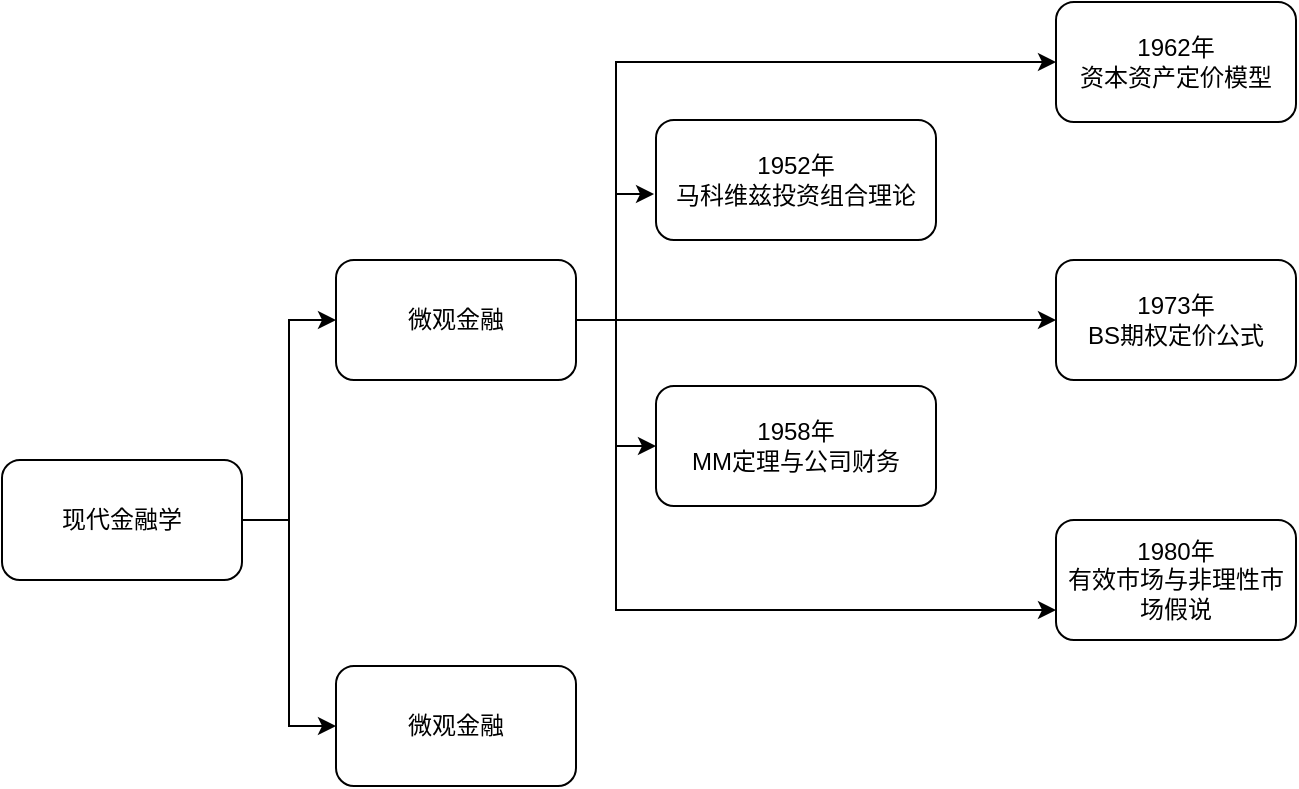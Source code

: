 <mxfile version="21.0.2" type="device"><diagram name="第 1 页" id="4G02EuiiZTex7ks-eswq"><mxGraphModel dx="1434" dy="803" grid="0" gridSize="10" guides="1" tooltips="1" connect="1" arrows="1" fold="1" page="1" pageScale="1" pageWidth="827" pageHeight="1169" math="0" shadow="0"><root><mxCell id="0"/><mxCell id="1" parent="0"/><mxCell id="1m_F_h_63mM4Fgvji5gH-7" style="edgeStyle=orthogonalEdgeStyle;rounded=0;orthogonalLoop=1;jettySize=auto;html=1;exitX=1;exitY=0.5;exitDx=0;exitDy=0;entryX=0;entryY=0.5;entryDx=0;entryDy=0;" edge="1" parent="1" source="1m_F_h_63mM4Fgvji5gH-1" target="1m_F_h_63mM4Fgvji5gH-2"><mxGeometry relative="1" as="geometry"/></mxCell><mxCell id="1m_F_h_63mM4Fgvji5gH-8" style="edgeStyle=orthogonalEdgeStyle;rounded=0;orthogonalLoop=1;jettySize=auto;html=1;exitX=1;exitY=0.5;exitDx=0;exitDy=0;entryX=0;entryY=0.5;entryDx=0;entryDy=0;" edge="1" parent="1" source="1m_F_h_63mM4Fgvji5gH-1" target="1m_F_h_63mM4Fgvji5gH-3"><mxGeometry relative="1" as="geometry"/></mxCell><mxCell id="1m_F_h_63mM4Fgvji5gH-1" value="现代金融学" style="rounded=1;whiteSpace=wrap;html=1;" vertex="1" parent="1"><mxGeometry x="33" y="317" width="120" height="60" as="geometry"/></mxCell><mxCell id="1m_F_h_63mM4Fgvji5gH-15" style="edgeStyle=orthogonalEdgeStyle;rounded=0;orthogonalLoop=1;jettySize=auto;html=1;exitX=1;exitY=0.5;exitDx=0;exitDy=0;entryX=0;entryY=0.5;entryDx=0;entryDy=0;" edge="1" parent="1" source="1m_F_h_63mM4Fgvji5gH-2" target="1m_F_h_63mM4Fgvji5gH-12"><mxGeometry relative="1" as="geometry"/></mxCell><mxCell id="1m_F_h_63mM4Fgvji5gH-19" style="edgeStyle=orthogonalEdgeStyle;rounded=0;orthogonalLoop=1;jettySize=auto;html=1;exitX=1;exitY=0.5;exitDx=0;exitDy=0;entryX=0;entryY=0.5;entryDx=0;entryDy=0;" edge="1" parent="1" source="1m_F_h_63mM4Fgvji5gH-2" target="1m_F_h_63mM4Fgvji5gH-10"><mxGeometry relative="1" as="geometry"><Array as="points"><mxPoint x="340" y="247"/><mxPoint x="340" y="118"/></Array></mxGeometry></mxCell><mxCell id="1m_F_h_63mM4Fgvji5gH-21" style="edgeStyle=orthogonalEdgeStyle;rounded=0;orthogonalLoop=1;jettySize=auto;html=1;exitX=1;exitY=0.5;exitDx=0;exitDy=0;entryX=-0.007;entryY=0.617;entryDx=0;entryDy=0;entryPerimeter=0;" edge="1" parent="1" source="1m_F_h_63mM4Fgvji5gH-2" target="1m_F_h_63mM4Fgvji5gH-9"><mxGeometry relative="1" as="geometry"/></mxCell><mxCell id="1m_F_h_63mM4Fgvji5gH-22" style="edgeStyle=orthogonalEdgeStyle;rounded=0;orthogonalLoop=1;jettySize=auto;html=1;exitX=1;exitY=0.5;exitDx=0;exitDy=0;entryX=0;entryY=0.5;entryDx=0;entryDy=0;" edge="1" parent="1" source="1m_F_h_63mM4Fgvji5gH-2" target="1m_F_h_63mM4Fgvji5gH-14"><mxGeometry relative="1" as="geometry"/></mxCell><mxCell id="1m_F_h_63mM4Fgvji5gH-23" style="edgeStyle=orthogonalEdgeStyle;rounded=0;orthogonalLoop=1;jettySize=auto;html=1;exitX=1;exitY=0.5;exitDx=0;exitDy=0;entryX=0;entryY=0.75;entryDx=0;entryDy=0;" edge="1" parent="1" source="1m_F_h_63mM4Fgvji5gH-2" target="1m_F_h_63mM4Fgvji5gH-13"><mxGeometry relative="1" as="geometry"><Array as="points"><mxPoint x="340" y="247"/><mxPoint x="340" y="392"/></Array></mxGeometry></mxCell><mxCell id="1m_F_h_63mM4Fgvji5gH-2" value="微观金融" style="rounded=1;whiteSpace=wrap;html=1;" vertex="1" parent="1"><mxGeometry x="200" y="217" width="120" height="60" as="geometry"/></mxCell><mxCell id="1m_F_h_63mM4Fgvji5gH-3" value="微观金融" style="rounded=1;whiteSpace=wrap;html=1;" vertex="1" parent="1"><mxGeometry x="200" y="420" width="120" height="60" as="geometry"/></mxCell><mxCell id="1m_F_h_63mM4Fgvji5gH-9" value="&lt;div&gt;1952年&lt;/div&gt;&lt;div&gt;马科维兹投资组合理论&lt;br&gt;&lt;/div&gt;" style="rounded=1;whiteSpace=wrap;html=1;" vertex="1" parent="1"><mxGeometry x="360" y="147" width="140" height="60" as="geometry"/></mxCell><mxCell id="1m_F_h_63mM4Fgvji5gH-10" value="&lt;div&gt;1962年&lt;/div&gt;&lt;div&gt;资本资产定价模型&lt;br&gt;&lt;/div&gt;" style="whiteSpace=wrap;html=1;rounded=1;" vertex="1" parent="1"><mxGeometry x="560" y="88" width="120" height="60" as="geometry"/></mxCell><mxCell id="1m_F_h_63mM4Fgvji5gH-12" value="&lt;div&gt;1973年&lt;/div&gt;&lt;div&gt;BS期权定价公式&lt;br&gt;&lt;/div&gt;" style="whiteSpace=wrap;html=1;rounded=1;" vertex="1" parent="1"><mxGeometry x="560" y="217" width="120" height="60" as="geometry"/></mxCell><mxCell id="1m_F_h_63mM4Fgvji5gH-13" value="&lt;div&gt;1980年&lt;/div&gt;&lt;div&gt;有效市场与非理性市场假说&lt;br&gt;&lt;/div&gt;" style="whiteSpace=wrap;html=1;rounded=1;" vertex="1" parent="1"><mxGeometry x="560" y="347" width="120" height="60" as="geometry"/></mxCell><mxCell id="1m_F_h_63mM4Fgvji5gH-14" value="&lt;div&gt;1958年&lt;/div&gt;&lt;div&gt;MM定理与公司财务&lt;br&gt;&lt;/div&gt;" style="rounded=1;whiteSpace=wrap;html=1;" vertex="1" parent="1"><mxGeometry x="360" y="280" width="140" height="60" as="geometry"/></mxCell></root></mxGraphModel></diagram></mxfile>